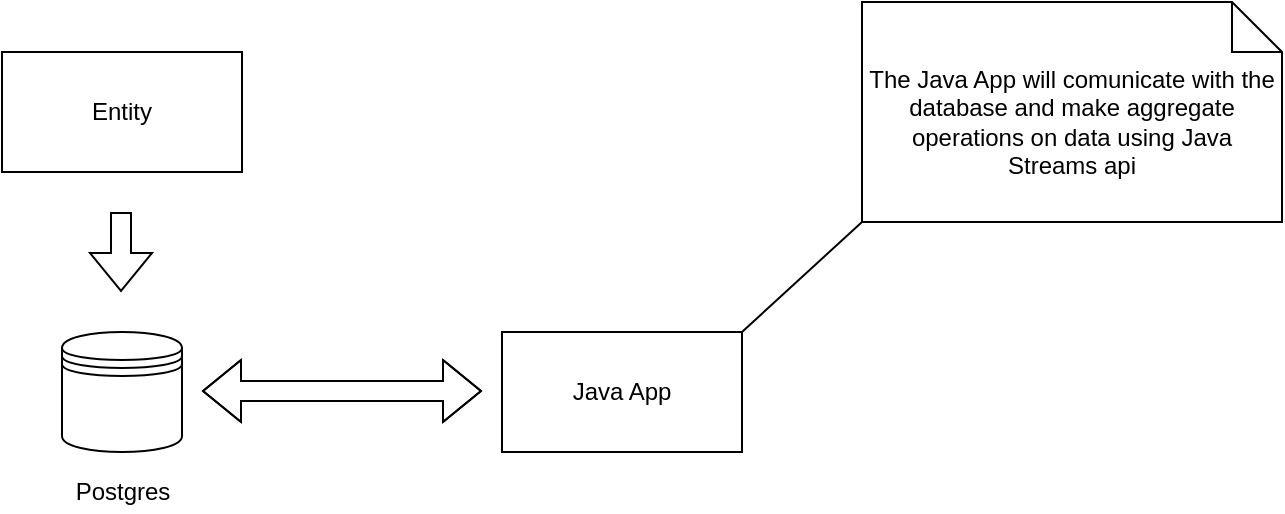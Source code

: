 <mxfile>
    <diagram id="77z3TIO1zQmEUQ_cNQWP" name="Page-1">
        <mxGraphModel dx="834" dy="604" grid="1" gridSize="10" guides="1" tooltips="0" connect="1" arrows="1" fold="1" page="0" pageScale="1" pageWidth="1100" pageHeight="850" math="0" shadow="0">
            <root>
                <mxCell id="0"/>
                <mxCell id="1" parent="0"/>
                <mxCell id="b0RRfVdK-O6cHVX53qbO-1" value="" style="shape=datastore;whiteSpace=wrap;html=1;" parent="1" vertex="1">
                    <mxGeometry x="260" y="463" width="60" height="60" as="geometry"/>
                </mxCell>
                <mxCell id="b0RRfVdK-O6cHVX53qbO-5" value="Entity" style="rounded=0;whiteSpace=wrap;html=1;" parent="1" vertex="1">
                    <mxGeometry x="230" y="323" width="120" height="60" as="geometry"/>
                </mxCell>
                <mxCell id="b0RRfVdK-O6cHVX53qbO-6" value="" style="shape=flexArrow;endArrow=classic;html=1;rounded=0;" parent="1" edge="1">
                    <mxGeometry width="50" height="50" relative="1" as="geometry">
                        <mxPoint x="289.5" y="403" as="sourcePoint"/>
                        <mxPoint x="289.5" y="443" as="targetPoint"/>
                    </mxGeometry>
                </mxCell>
                <mxCell id="b0RRfVdK-O6cHVX53qbO-11" style="rounded=0;orthogonalLoop=1;jettySize=auto;html=1;exitX=1;exitY=0;exitDx=0;exitDy=0;entryX=0;entryY=1;entryDx=0;entryDy=0;entryPerimeter=0;endArrow=none;endFill=0;" parent="1" source="b0RRfVdK-O6cHVX53qbO-7" target="b0RRfVdK-O6cHVX53qbO-10" edge="1">
                    <mxGeometry relative="1" as="geometry"/>
                </mxCell>
                <mxCell id="b0RRfVdK-O6cHVX53qbO-7" value="Java App" style="rounded=0;whiteSpace=wrap;html=1;" parent="1" vertex="1">
                    <mxGeometry x="480" y="463" width="120" height="60" as="geometry"/>
                </mxCell>
                <mxCell id="b0RRfVdK-O6cHVX53qbO-8" value="" style="shape=flexArrow;endArrow=classic;startArrow=classic;html=1;rounded=0;" parent="1" edge="1">
                    <mxGeometry width="100" height="100" relative="1" as="geometry">
                        <mxPoint x="330" y="492.5" as="sourcePoint"/>
                        <mxPoint x="470" y="492.5" as="targetPoint"/>
                        <Array as="points">
                            <mxPoint x="390" y="492.5"/>
                        </Array>
                    </mxGeometry>
                </mxCell>
                <mxCell id="b0RRfVdK-O6cHVX53qbO-9" value="Postgres" style="text;html=1;align=center;verticalAlign=middle;resizable=0;points=[];autosize=1;strokeColor=none;fillColor=none;" parent="1" vertex="1">
                    <mxGeometry x="260" y="533" width="60" height="20" as="geometry"/>
                </mxCell>
                <mxCell id="b0RRfVdK-O6cHVX53qbO-10" value="The Java App will comunicate with the database and make aggregate operations on data using Java Streams api" style="shape=note2;boundedLbl=1;whiteSpace=wrap;html=1;size=25;verticalAlign=top;align=center;rounded=0;shadow=0;glass=0;sketch=0;strokeColor=default;" parent="1" vertex="1">
                    <mxGeometry x="660" y="298" width="210" height="110" as="geometry"/>
                </mxCell>
            </root>
        </mxGraphModel>
    </diagram>
</mxfile>